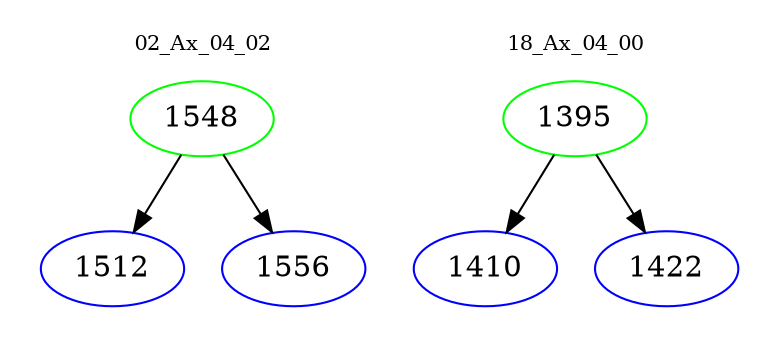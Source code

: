 digraph{
subgraph cluster_0 {
color = white
label = "02_Ax_04_02";
fontsize=10;
T0_1548 [label="1548", color="green"]
T0_1548 -> T0_1512 [color="black"]
T0_1512 [label="1512", color="blue"]
T0_1548 -> T0_1556 [color="black"]
T0_1556 [label="1556", color="blue"]
}
subgraph cluster_1 {
color = white
label = "18_Ax_04_00";
fontsize=10;
T1_1395 [label="1395", color="green"]
T1_1395 -> T1_1410 [color="black"]
T1_1410 [label="1410", color="blue"]
T1_1395 -> T1_1422 [color="black"]
T1_1422 [label="1422", color="blue"]
}
}
